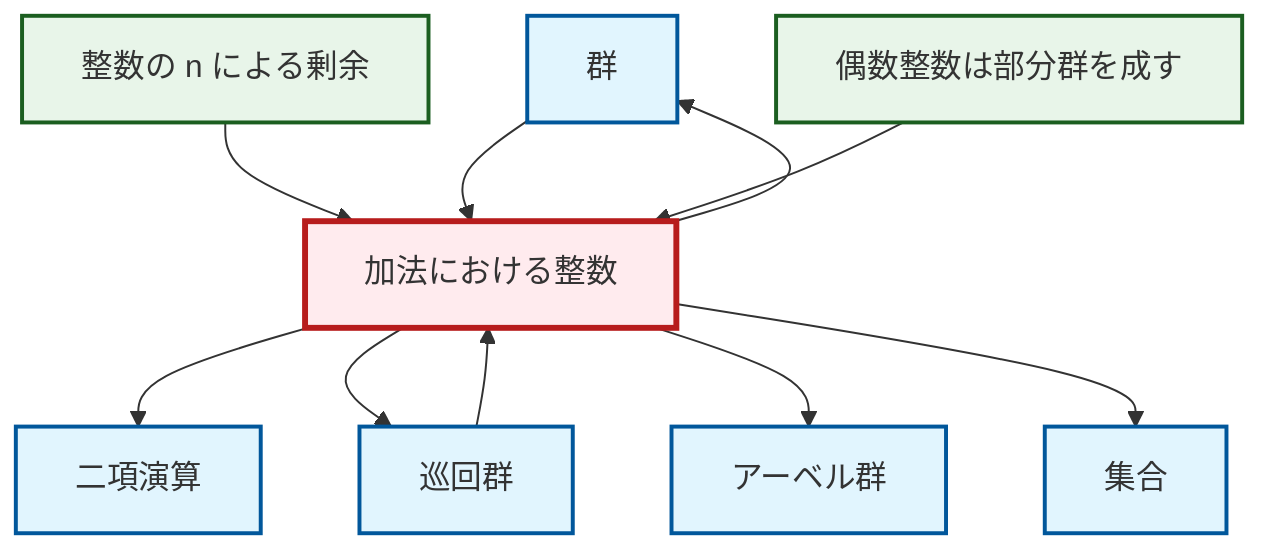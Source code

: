 graph TD
    classDef definition fill:#e1f5fe,stroke:#01579b,stroke-width:2px
    classDef theorem fill:#f3e5f5,stroke:#4a148c,stroke-width:2px
    classDef axiom fill:#fff3e0,stroke:#e65100,stroke-width:2px
    classDef example fill:#e8f5e9,stroke:#1b5e20,stroke-width:2px
    classDef current fill:#ffebee,stroke:#b71c1c,stroke-width:3px
    def-group["群"]:::definition
    def-cyclic-group["巡回群"]:::definition
    ex-integers-addition["加法における整数"]:::example
    def-set["集合"]:::definition
    ex-quotient-integers-mod-n["整数の n による剰余"]:::example
    ex-even-integers-subgroup["偶数整数は部分群を成す"]:::example
    def-abelian-group["アーベル群"]:::definition
    def-binary-operation["二項演算"]:::definition
    ex-integers-addition --> def-group
    ex-quotient-integers-mod-n --> ex-integers-addition
    ex-integers-addition --> def-binary-operation
    def-cyclic-group --> ex-integers-addition
    def-group --> ex-integers-addition
    ex-even-integers-subgroup --> ex-integers-addition
    ex-integers-addition --> def-cyclic-group
    ex-integers-addition --> def-abelian-group
    ex-integers-addition --> def-set
    class ex-integers-addition current